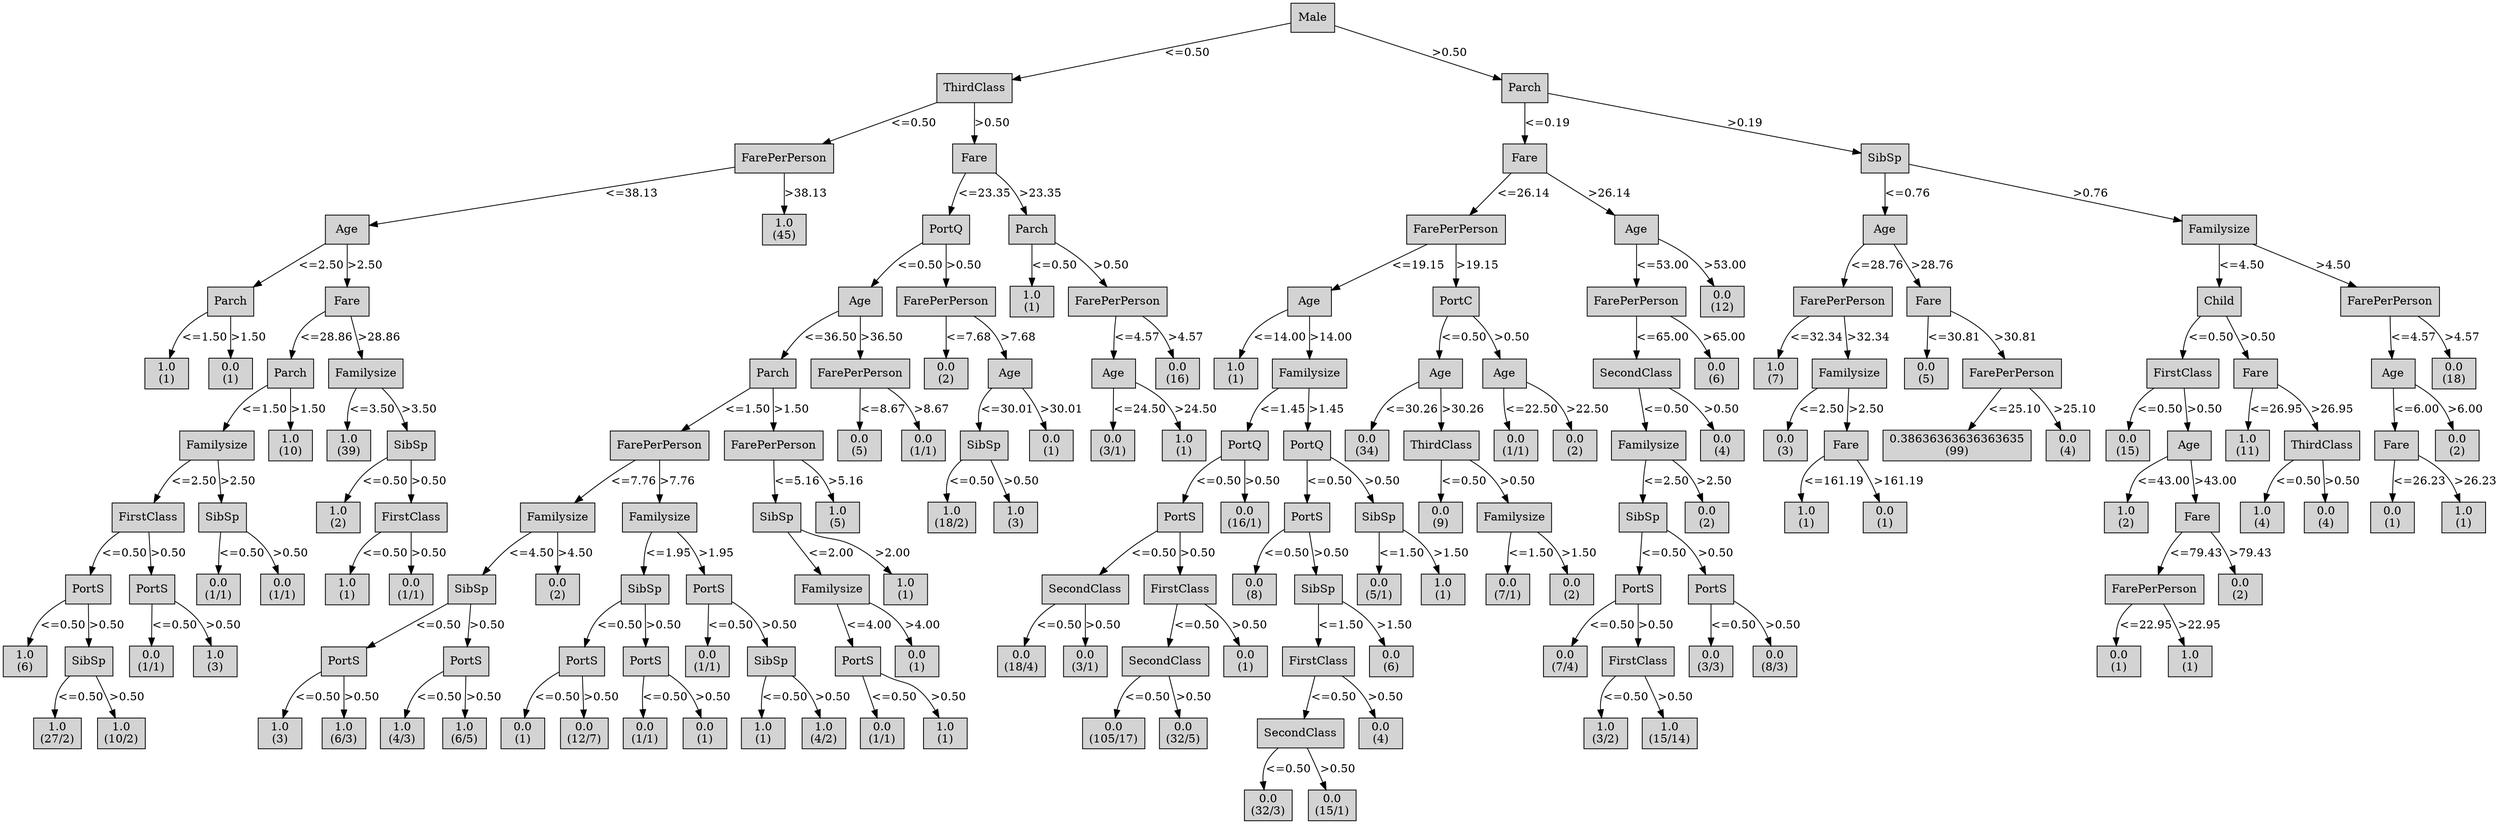 digraph ID3_Tree {
"0" [shape=box, style=filled, label="Male
", weight=1]
"1" [shape=box, style=filled, label="ThirdClass
", weight=2]
0 -> 1 [ label = "<=0.50"];
"2" [shape=box, style=filled, label="FarePerPerson
", weight=3]
1 -> 2 [ label = "<=0.50"];
"3" [shape=box, style=filled, label="Age
", weight=4]
2 -> 3 [ label = "<=38.13"];
"4" [shape=box, style=filled, label="Parch
", weight=5]
3 -> 4 [ label = "<=2.50"];
"5" [shape=box, style=filled, label="1.0
(1)
", weight=6]
4 -> 5 [ label = "<=1.50"];
"6" [shape=box, style=filled, label="0.0
(1)
", weight=6]
4 -> 6 [ label = ">1.50"];
"7" [shape=box, style=filled, label="Fare
", weight=5]
3 -> 7 [ label = ">2.50"];
"8" [shape=box, style=filled, label="Parch
", weight=6]
7 -> 8 [ label = "<=28.86"];
"9" [shape=box, style=filled, label="Familysize
", weight=7]
8 -> 9 [ label = "<=1.50"];
"10" [shape=box, style=filled, label="FirstClass
", weight=8]
9 -> 10 [ label = "<=2.50"];
"11" [shape=box, style=filled, label="PortS
", weight=9]
10 -> 11 [ label = "<=0.50"];
"12" [shape=box, style=filled, label="1.0
(6)
", weight=10]
11 -> 12 [ label = "<=0.50"];
"13" [shape=box, style=filled, label="SibSp
", weight=10]
11 -> 13 [ label = ">0.50"];
"14" [shape=box, style=filled, label="1.0
(27/2)
", weight=11]
13 -> 14 [ label = "<=0.50"];
"15" [shape=box, style=filled, label="1.0
(10/2)
", weight=11]
13 -> 15 [ label = ">0.50"];
"16" [shape=box, style=filled, label="PortS
", weight=9]
10 -> 16 [ label = ">0.50"];
"17" [shape=box, style=filled, label="0.0
(1/1)
", weight=10]
16 -> 17 [ label = "<=0.50"];
"18" [shape=box, style=filled, label="1.0
(3)
", weight=10]
16 -> 18 [ label = ">0.50"];
"19" [shape=box, style=filled, label="SibSp
", weight=8]
9 -> 19 [ label = ">2.50"];
"20" [shape=box, style=filled, label="0.0
(1/1)
", weight=9]
19 -> 20 [ label = "<=0.50"];
"21" [shape=box, style=filled, label="0.0
(1/1)
", weight=9]
19 -> 21 [ label = ">0.50"];
"22" [shape=box, style=filled, label="1.0
(10)
", weight=7]
8 -> 22 [ label = ">1.50"];
"23" [shape=box, style=filled, label="Familysize
", weight=6]
7 -> 23 [ label = ">28.86"];
"24" [shape=box, style=filled, label="1.0
(39)
", weight=7]
23 -> 24 [ label = "<=3.50"];
"25" [shape=box, style=filled, label="SibSp
", weight=7]
23 -> 25 [ label = ">3.50"];
"26" [shape=box, style=filled, label="1.0
(2)
", weight=8]
25 -> 26 [ label = "<=0.50"];
"27" [shape=box, style=filled, label="FirstClass
", weight=8]
25 -> 27 [ label = ">0.50"];
"28" [shape=box, style=filled, label="1.0
(1)
", weight=9]
27 -> 28 [ label = "<=0.50"];
"29" [shape=box, style=filled, label="0.0
(1/1)
", weight=9]
27 -> 29 [ label = ">0.50"];
"30" [shape=box, style=filled, label="1.0
(45)
", weight=4]
2 -> 30 [ label = ">38.13"];
"31" [shape=box, style=filled, label="Fare
", weight=3]
1 -> 31 [ label = ">0.50"];
"32" [shape=box, style=filled, label="PortQ
", weight=4]
31 -> 32 [ label = "<=23.35"];
"33" [shape=box, style=filled, label="Age
", weight=5]
32 -> 33 [ label = "<=0.50"];
"34" [shape=box, style=filled, label="Parch
", weight=6]
33 -> 34 [ label = "<=36.50"];
"35" [shape=box, style=filled, label="FarePerPerson
", weight=7]
34 -> 35 [ label = "<=1.50"];
"36" [shape=box, style=filled, label="Familysize
", weight=8]
35 -> 36 [ label = "<=7.76"];
"37" [shape=box, style=filled, label="SibSp
", weight=9]
36 -> 37 [ label = "<=4.50"];
"38" [shape=box, style=filled, label="PortS
", weight=10]
37 -> 38 [ label = "<=0.50"];
"39" [shape=box, style=filled, label="1.0
(3)
", weight=11]
38 -> 39 [ label = "<=0.50"];
"40" [shape=box, style=filled, label="1.0
(6/3)
", weight=11]
38 -> 40 [ label = ">0.50"];
"41" [shape=box, style=filled, label="PortS
", weight=10]
37 -> 41 [ label = ">0.50"];
"42" [shape=box, style=filled, label="1.0
(4/3)
", weight=11]
41 -> 42 [ label = "<=0.50"];
"43" [shape=box, style=filled, label="1.0
(6/5)
", weight=11]
41 -> 43 [ label = ">0.50"];
"44" [shape=box, style=filled, label="0.0
(2)
", weight=9]
36 -> 44 [ label = ">4.50"];
"45" [shape=box, style=filled, label="Familysize
", weight=8]
35 -> 45 [ label = ">7.76"];
"46" [shape=box, style=filled, label="SibSp
", weight=9]
45 -> 46 [ label = "<=1.95"];
"47" [shape=box, style=filled, label="PortS
", weight=10]
46 -> 47 [ label = "<=0.50"];
"48" [shape=box, style=filled, label="0.0
(1)
", weight=11]
47 -> 48 [ label = "<=0.50"];
"49" [shape=box, style=filled, label="0.0
(12/7)
", weight=11]
47 -> 49 [ label = ">0.50"];
"50" [shape=box, style=filled, label="PortS
", weight=10]
46 -> 50 [ label = ">0.50"];
"51" [shape=box, style=filled, label="0.0
(1/1)
", weight=11]
50 -> 51 [ label = "<=0.50"];
"52" [shape=box, style=filled, label="0.0
(1)
", weight=11]
50 -> 52 [ label = ">0.50"];
"53" [shape=box, style=filled, label="PortS
", weight=9]
45 -> 53 [ label = ">1.95"];
"54" [shape=box, style=filled, label="0.0
(1/1)
", weight=10]
53 -> 54 [ label = "<=0.50"];
"55" [shape=box, style=filled, label="SibSp
", weight=10]
53 -> 55 [ label = ">0.50"];
"56" [shape=box, style=filled, label="1.0
(1)
", weight=11]
55 -> 56 [ label = "<=0.50"];
"57" [shape=box, style=filled, label="1.0
(4/2)
", weight=11]
55 -> 57 [ label = ">0.50"];
"58" [shape=box, style=filled, label="FarePerPerson
", weight=7]
34 -> 58 [ label = ">1.50"];
"59" [shape=box, style=filled, label="SibSp
", weight=8]
58 -> 59 [ label = "<=5.16"];
"60" [shape=box, style=filled, label="Familysize
", weight=9]
59 -> 60 [ label = "<=2.00"];
"61" [shape=box, style=filled, label="PortS
", weight=10]
60 -> 61 [ label = "<=4.00"];
"62" [shape=box, style=filled, label="0.0
(1/1)
", weight=11]
61 -> 62 [ label = "<=0.50"];
"63" [shape=box, style=filled, label="1.0
(1)
", weight=11]
61 -> 63 [ label = ">0.50"];
"64" [shape=box, style=filled, label="0.0
(1)
", weight=10]
60 -> 64 [ label = ">4.00"];
"65" [shape=box, style=filled, label="1.0
(1)
", weight=9]
59 -> 65 [ label = ">2.00"];
"66" [shape=box, style=filled, label="1.0
(5)
", weight=8]
58 -> 66 [ label = ">5.16"];
"67" [shape=box, style=filled, label="FarePerPerson
", weight=6]
33 -> 67 [ label = ">36.50"];
"68" [shape=box, style=filled, label="0.0
(5)
", weight=7]
67 -> 68 [ label = "<=8.67"];
"69" [shape=box, style=filled, label="0.0
(1/1)
", weight=7]
67 -> 69 [ label = ">8.67"];
"70" [shape=box, style=filled, label="FarePerPerson
", weight=5]
32 -> 70 [ label = ">0.50"];
"71" [shape=box, style=filled, label="0.0
(2)
", weight=6]
70 -> 71 [ label = "<=7.68"];
"72" [shape=box, style=filled, label="Age
", weight=6]
70 -> 72 [ label = ">7.68"];
"73" [shape=box, style=filled, label="SibSp
", weight=7]
72 -> 73 [ label = "<=30.01"];
"74" [shape=box, style=filled, label="1.0
(18/2)
", weight=8]
73 -> 74 [ label = "<=0.50"];
"75" [shape=box, style=filled, label="1.0
(3)
", weight=8]
73 -> 75 [ label = ">0.50"];
"76" [shape=box, style=filled, label="0.0
(1)
", weight=7]
72 -> 76 [ label = ">30.01"];
"77" [shape=box, style=filled, label="Parch
", weight=4]
31 -> 77 [ label = ">23.35"];
"78" [shape=box, style=filled, label="1.0
(1)
", weight=5]
77 -> 78 [ label = "<=0.50"];
"79" [shape=box, style=filled, label="FarePerPerson
", weight=5]
77 -> 79 [ label = ">0.50"];
"80" [shape=box, style=filled, label="Age
", weight=6]
79 -> 80 [ label = "<=4.57"];
"81" [shape=box, style=filled, label="0.0
(3/1)
", weight=7]
80 -> 81 [ label = "<=24.50"];
"82" [shape=box, style=filled, label="1.0
(1)
", weight=7]
80 -> 82 [ label = ">24.50"];
"83" [shape=box, style=filled, label="0.0
(16)
", weight=6]
79 -> 83 [ label = ">4.57"];
"84" [shape=box, style=filled, label="Parch
", weight=2]
0 -> 84 [ label = ">0.50"];
"85" [shape=box, style=filled, label="Fare
", weight=3]
84 -> 85 [ label = "<=0.19"];
"86" [shape=box, style=filled, label="FarePerPerson
", weight=4]
85 -> 86 [ label = "<=26.14"];
"87" [shape=box, style=filled, label="Age
", weight=5]
86 -> 87 [ label = "<=19.15"];
"88" [shape=box, style=filled, label="1.0
(1)
", weight=6]
87 -> 88 [ label = "<=14.00"];
"89" [shape=box, style=filled, label="Familysize
", weight=6]
87 -> 89 [ label = ">14.00"];
"90" [shape=box, style=filled, label="PortQ
", weight=7]
89 -> 90 [ label = "<=1.45"];
"91" [shape=box, style=filled, label="PortS
", weight=8]
90 -> 91 [ label = "<=0.50"];
"92" [shape=box, style=filled, label="SecondClass
", weight=9]
91 -> 92 [ label = "<=0.50"];
"93" [shape=box, style=filled, label="0.0
(18/4)
", weight=10]
92 -> 93 [ label = "<=0.50"];
"94" [shape=box, style=filled, label="0.0
(3/1)
", weight=10]
92 -> 94 [ label = ">0.50"];
"95" [shape=box, style=filled, label="FirstClass
", weight=9]
91 -> 95 [ label = ">0.50"];
"96" [shape=box, style=filled, label="SecondClass
", weight=10]
95 -> 96 [ label = "<=0.50"];
"97" [shape=box, style=filled, label="0.0
(105/17)
", weight=11]
96 -> 97 [ label = "<=0.50"];
"98" [shape=box, style=filled, label="0.0
(32/5)
", weight=11]
96 -> 98 [ label = ">0.50"];
"99" [shape=box, style=filled, label="0.0
(1)
", weight=10]
95 -> 99 [ label = ">0.50"];
"100" [shape=box, style=filled, label="0.0
(16/1)
", weight=8]
90 -> 100 [ label = ">0.50"];
"101" [shape=box, style=filled, label="PortQ
", weight=7]
89 -> 101 [ label = ">1.45"];
"102" [shape=box, style=filled, label="PortS
", weight=8]
101 -> 102 [ label = "<=0.50"];
"103" [shape=box, style=filled, label="0.0
(8)
", weight=9]
102 -> 103 [ label = "<=0.50"];
"104" [shape=box, style=filled, label="SibSp
", weight=9]
102 -> 104 [ label = ">0.50"];
"105" [shape=box, style=filled, label="FirstClass
", weight=10]
104 -> 105 [ label = "<=1.50"];
"106" [shape=box, style=filled, label="SecondClass
", weight=11]
105 -> 106 [ label = "<=0.50"];
"107" [shape=box, style=filled, label="0.0
(32/3)
", weight=12]
106 -> 107 [ label = "<=0.50"];
"108" [shape=box, style=filled, label="0.0
(15/1)
", weight=12]
106 -> 108 [ label = ">0.50"];
"109" [shape=box, style=filled, label="0.0
(4)
", weight=11]
105 -> 109 [ label = ">0.50"];
"110" [shape=box, style=filled, label="0.0
(6)
", weight=10]
104 -> 110 [ label = ">1.50"];
"111" [shape=box, style=filled, label="SibSp
", weight=8]
101 -> 111 [ label = ">0.50"];
"112" [shape=box, style=filled, label="0.0
(5/1)
", weight=9]
111 -> 112 [ label = "<=1.50"];
"113" [shape=box, style=filled, label="1.0
(1)
", weight=9]
111 -> 113 [ label = ">1.50"];
"114" [shape=box, style=filled, label="PortC
", weight=5]
86 -> 114 [ label = ">19.15"];
"115" [shape=box, style=filled, label="Age
", weight=6]
114 -> 115 [ label = "<=0.50"];
"116" [shape=box, style=filled, label="0.0
(34)
", weight=7]
115 -> 116 [ label = "<=30.26"];
"117" [shape=box, style=filled, label="ThirdClass
", weight=7]
115 -> 117 [ label = ">30.26"];
"118" [shape=box, style=filled, label="0.0
(9)
", weight=8]
117 -> 118 [ label = "<=0.50"];
"119" [shape=box, style=filled, label="Familysize
", weight=8]
117 -> 119 [ label = ">0.50"];
"120" [shape=box, style=filled, label="0.0
(7/1)
", weight=9]
119 -> 120 [ label = "<=1.50"];
"121" [shape=box, style=filled, label="0.0
(2)
", weight=9]
119 -> 121 [ label = ">1.50"];
"122" [shape=box, style=filled, label="Age
", weight=6]
114 -> 122 [ label = ">0.50"];
"123" [shape=box, style=filled, label="0.0
(1/1)
", weight=7]
122 -> 123 [ label = "<=22.50"];
"124" [shape=box, style=filled, label="0.0
(2)
", weight=7]
122 -> 124 [ label = ">22.50"];
"125" [shape=box, style=filled, label="Age
", weight=4]
85 -> 125 [ label = ">26.14"];
"126" [shape=box, style=filled, label="FarePerPerson
", weight=5]
125 -> 126 [ label = "<=53.00"];
"127" [shape=box, style=filled, label="SecondClass
", weight=6]
126 -> 127 [ label = "<=65.00"];
"128" [shape=box, style=filled, label="Familysize
", weight=7]
127 -> 128 [ label = "<=0.50"];
"129" [shape=box, style=filled, label="SibSp
", weight=8]
128 -> 129 [ label = "<=2.50"];
"130" [shape=box, style=filled, label="PortS
", weight=9]
129 -> 130 [ label = "<=0.50"];
"131" [shape=box, style=filled, label="0.0
(7/4)
", weight=10]
130 -> 131 [ label = "<=0.50"];
"132" [shape=box, style=filled, label="FirstClass
", weight=10]
130 -> 132 [ label = ">0.50"];
"133" [shape=box, style=filled, label="1.0
(3/2)
", weight=11]
132 -> 133 [ label = "<=0.50"];
"134" [shape=box, style=filled, label="1.0
(15/14)
", weight=11]
132 -> 134 [ label = ">0.50"];
"135" [shape=box, style=filled, label="PortS
", weight=9]
129 -> 135 [ label = ">0.50"];
"136" [shape=box, style=filled, label="0.0
(3/3)
", weight=10]
135 -> 136 [ label = "<=0.50"];
"137" [shape=box, style=filled, label="0.0
(8/3)
", weight=10]
135 -> 137 [ label = ">0.50"];
"138" [shape=box, style=filled, label="0.0
(2)
", weight=8]
128 -> 138 [ label = ">2.50"];
"139" [shape=box, style=filled, label="0.0
(4)
", weight=7]
127 -> 139 [ label = ">0.50"];
"140" [shape=box, style=filled, label="0.0
(6)
", weight=6]
126 -> 140 [ label = ">65.00"];
"141" [shape=box, style=filled, label="0.0
(12)
", weight=5]
125 -> 141 [ label = ">53.00"];
"142" [shape=box, style=filled, label="SibSp
", weight=3]
84 -> 142 [ label = ">0.19"];
"143" [shape=box, style=filled, label="Age
", weight=4]
142 -> 143 [ label = "<=0.76"];
"144" [shape=box, style=filled, label="FarePerPerson
", weight=5]
143 -> 144 [ label = "<=28.76"];
"145" [shape=box, style=filled, label="1.0
(7)
", weight=6]
144 -> 145 [ label = "<=32.34"];
"146" [shape=box, style=filled, label="Familysize
", weight=6]
144 -> 146 [ label = ">32.34"];
"147" [shape=box, style=filled, label="0.0
(3)
", weight=7]
146 -> 147 [ label = "<=2.50"];
"148" [shape=box, style=filled, label="Fare
", weight=7]
146 -> 148 [ label = ">2.50"];
"149" [shape=box, style=filled, label="1.0
(1)
", weight=8]
148 -> 149 [ label = "<=161.19"];
"150" [shape=box, style=filled, label="0.0
(1)
", weight=8]
148 -> 150 [ label = ">161.19"];
"151" [shape=box, style=filled, label="Fare
", weight=5]
143 -> 151 [ label = ">28.76"];
"152" [shape=box, style=filled, label="0.0
(5)
", weight=6]
151 -> 152 [ label = "<=30.81"];
"153" [shape=box, style=filled, label="FarePerPerson
", weight=6]
151 -> 153 [ label = ">30.81"];
"154" [shape=box, style=filled, label="0.38636363636363635
(99)
", weight=7]
153 -> 154 [ label = "<=25.10"];
"155" [shape=box, style=filled, label="0.0
(4)
", weight=7]
153 -> 155 [ label = ">25.10"];
"156" [shape=box, style=filled, label="Familysize
", weight=4]
142 -> 156 [ label = ">0.76"];
"157" [shape=box, style=filled, label="Child
", weight=5]
156 -> 157 [ label = "<=4.50"];
"158" [shape=box, style=filled, label="FirstClass
", weight=6]
157 -> 158 [ label = "<=0.50"];
"159" [shape=box, style=filled, label="0.0
(15)
", weight=7]
158 -> 159 [ label = "<=0.50"];
"160" [shape=box, style=filled, label="Age
", weight=7]
158 -> 160 [ label = ">0.50"];
"161" [shape=box, style=filled, label="1.0
(2)
", weight=8]
160 -> 161 [ label = "<=43.00"];
"162" [shape=box, style=filled, label="Fare
", weight=8]
160 -> 162 [ label = ">43.00"];
"163" [shape=box, style=filled, label="FarePerPerson
", weight=9]
162 -> 163 [ label = "<=79.43"];
"164" [shape=box, style=filled, label="0.0
(1)
", weight=10]
163 -> 164 [ label = "<=22.95"];
"165" [shape=box, style=filled, label="1.0
(1)
", weight=10]
163 -> 165 [ label = ">22.95"];
"166" [shape=box, style=filled, label="0.0
(2)
", weight=9]
162 -> 166 [ label = ">79.43"];
"167" [shape=box, style=filled, label="Fare
", weight=6]
157 -> 167 [ label = ">0.50"];
"168" [shape=box, style=filled, label="1.0
(11)
", weight=7]
167 -> 168 [ label = "<=26.95"];
"169" [shape=box, style=filled, label="ThirdClass
", weight=7]
167 -> 169 [ label = ">26.95"];
"170" [shape=box, style=filled, label="1.0
(4)
", weight=8]
169 -> 170 [ label = "<=0.50"];
"171" [shape=box, style=filled, label="0.0
(4)
", weight=8]
169 -> 171 [ label = ">0.50"];
"172" [shape=box, style=filled, label="FarePerPerson
", weight=5]
156 -> 172 [ label = ">4.50"];
"173" [shape=box, style=filled, label="Age
", weight=6]
172 -> 173 [ label = "<=4.57"];
"174" [shape=box, style=filled, label="Fare
", weight=7]
173 -> 174 [ label = "<=6.00"];
"175" [shape=box, style=filled, label="0.0
(1)
", weight=8]
174 -> 175 [ label = "<=26.23"];
"176" [shape=box, style=filled, label="1.0
(1)
", weight=8]
174 -> 176 [ label = ">26.23"];
"177" [shape=box, style=filled, label="0.0
(2)
", weight=7]
173 -> 177 [ label = ">6.00"];
"178" [shape=box, style=filled, label="0.0
(18)
", weight=6]
172 -> 178 [ label = ">4.57"];
{rank=same; 0;};
{rank=same; 12;13;17;18;38;41;47;50;54;55;61;64;93;94;96;99;105;110;131;132;136;137;164;165;};
{rank=same; 14;15;39;40;42;43;48;49;51;52;56;57;62;63;97;98;106;109;133;134;};
{rank=same; 107;108;};
{rank=same; 1;84;};
{rank=same; 2;31;85;142;};
{rank=same; 3;30;32;77;86;125;143;156;};
{rank=same; 4;7;33;70;78;79;87;114;126;141;144;151;157;172;};
{rank=same; 5;6;8;23;34;67;71;72;80;83;88;89;115;122;127;140;145;146;152;153;158;167;173;178;};
{rank=same; 9;22;24;25;35;58;68;69;73;76;81;82;90;101;116;117;123;124;128;139;147;148;154;155;159;160;168;169;174;177;};
{rank=same; 10;19;26;27;36;45;59;66;74;75;91;100;102;111;118;119;129;138;149;150;161;162;170;171;175;176;};
{rank=same; 11;16;20;21;28;29;37;44;46;53;60;65;92;95;103;104;112;113;120;121;130;135;163;166;};
}